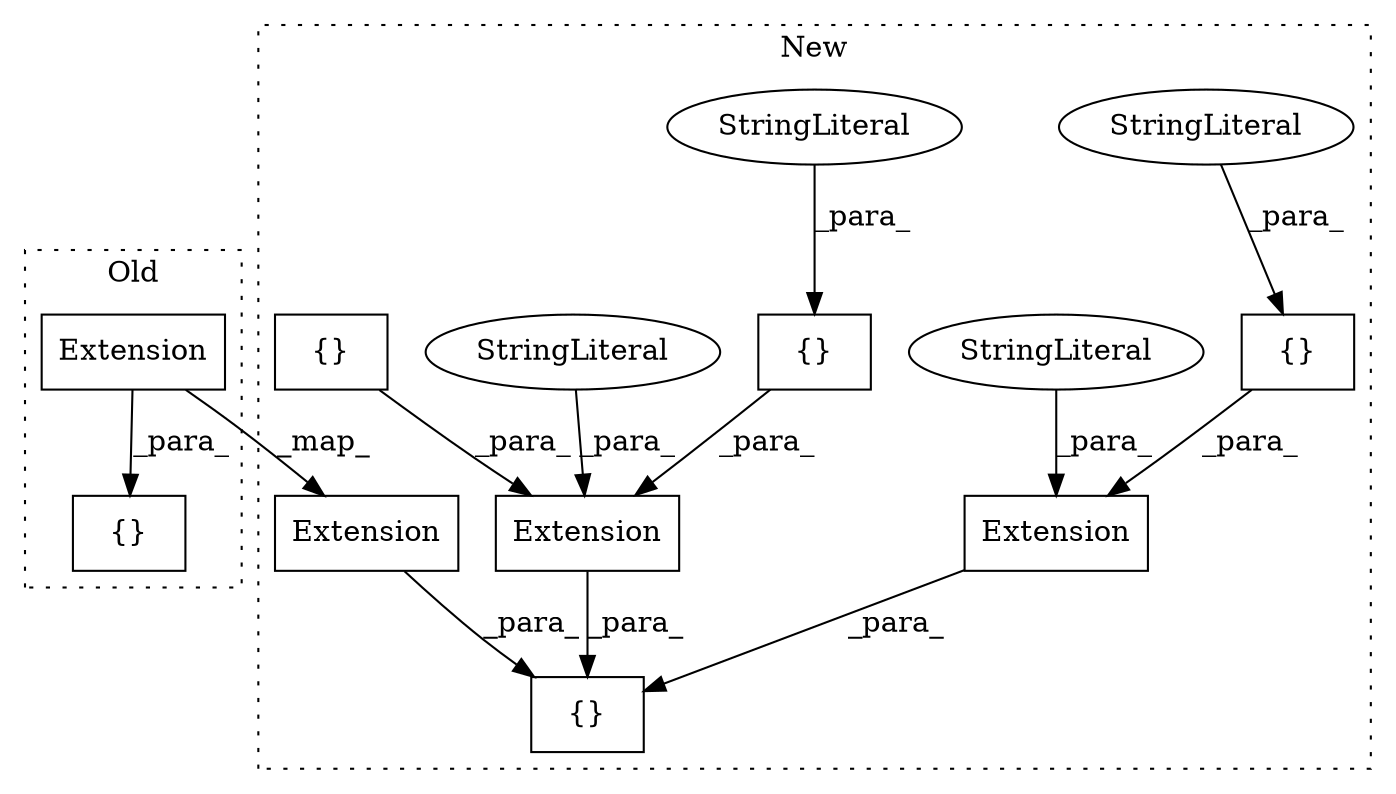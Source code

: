 digraph G {
subgraph cluster0 {
1 [label="Extension" a="32" s="952,1116" l="10,1" shape="box"];
4 [label="{}" a="4" s="951,1117" l="1,1" shape="box"];
label = "Old";
style="dotted";
}
subgraph cluster1 {
2 [label="Extension" a="32" s="1440,1604" l="10,1" shape="box"];
3 [label="{}" a="4" s="1439,1841" l="1,1" shape="box"];
5 [label="Extension" a="32" s="1757,1840" l="10,1" shape="box"];
6 [label="{}" a="4" s="1807,1839" l="1,1" shape="box"];
7 [label="StringLiteral" a="45" s="1808" l="31" shape="ellipse"];
8 [label="StringLiteral" a="45" s="1767" l="27" shape="ellipse"];
9 [label="{}" a="4" s="1659,1697" l="1,1" shape="box"];
10 [label="Extension" a="32" s="1606,1755" l="10,1" shape="box"];
11 [label="StringLiteral" a="45" s="1660" l="37" shape="ellipse"];
12 [label="StringLiteral" a="45" s="1616" l="30" shape="ellipse"];
13 [label="{}" a="4" s="1708,1754" l="1,1" shape="box"];
label = "New";
style="dotted";
}
1 -> 2 [label="_map_"];
1 -> 4 [label="_para_"];
2 -> 3 [label="_para_"];
5 -> 3 [label="_para_"];
6 -> 5 [label="_para_"];
7 -> 6 [label="_para_"];
8 -> 5 [label="_para_"];
9 -> 10 [label="_para_"];
10 -> 3 [label="_para_"];
11 -> 9 [label="_para_"];
12 -> 10 [label="_para_"];
13 -> 10 [label="_para_"];
}